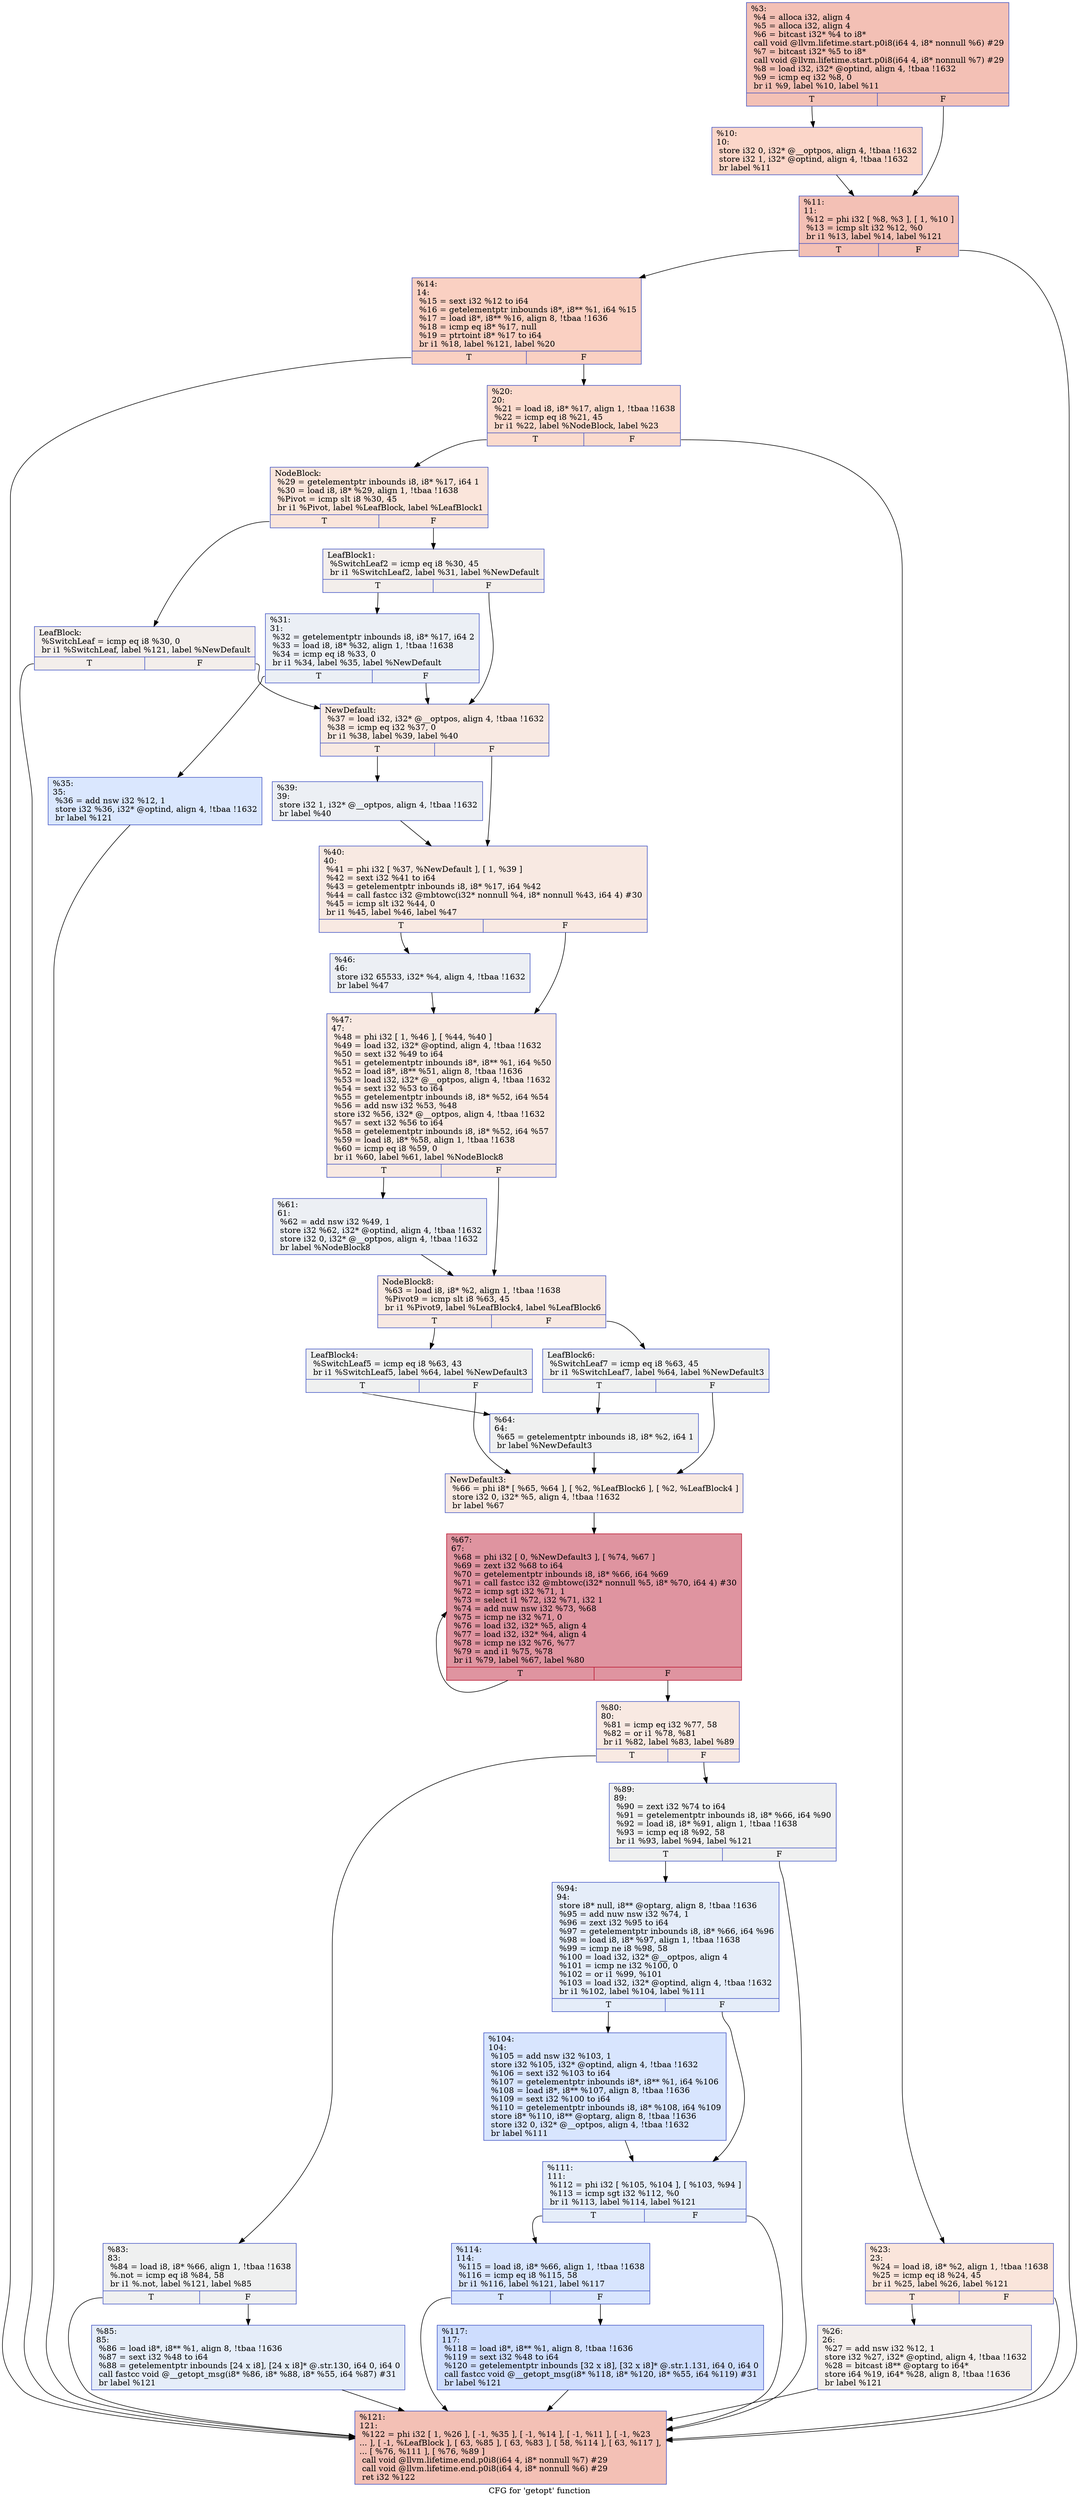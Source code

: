 digraph "CFG for 'getopt' function" {
	label="CFG for 'getopt' function";

	Node0x18df6d0 [shape=record,color="#3d50c3ff", style=filled, fillcolor="#e5705870",label="{%3:\l  %4 = alloca i32, align 4\l  %5 = alloca i32, align 4\l  %6 = bitcast i32* %4 to i8*\l  call void @llvm.lifetime.start.p0i8(i64 4, i8* nonnull %6) #29\l  %7 = bitcast i32* %5 to i8*\l  call void @llvm.lifetime.start.p0i8(i64 4, i8* nonnull %7) #29\l  %8 = load i32, i32* @optind, align 4, !tbaa !1632\l  %9 = icmp eq i32 %8, 0\l  br i1 %9, label %10, label %11\l|{<s0>T|<s1>F}}"];
	Node0x18df6d0:s0 -> Node0x18e0f10;
	Node0x18df6d0:s1 -> Node0x18e1100;
	Node0x18e0f10 [shape=record,color="#3d50c3ff", style=filled, fillcolor="#f6a38570",label="{%10:\l10:                                               \l  store i32 0, i32* @__optpos, align 4, !tbaa !1632\l  store i32 1, i32* @optind, align 4, !tbaa !1632\l  br label %11\l}"];
	Node0x18e0f10 -> Node0x18e1100;
	Node0x18e1100 [shape=record,color="#3d50c3ff", style=filled, fillcolor="#e5705870",label="{%11:\l11:                                               \l  %12 = phi i32 [ %8, %3 ], [ 1, %10 ]\l  %13 = icmp slt i32 %12, %0\l  br i1 %13, label %14, label %121\l|{<s0>T|<s1>F}}"];
	Node0x18e1100:s0 -> Node0x18e1150;
	Node0x18e1100:s1 -> Node0x18e1ab0;
	Node0x18e1150 [shape=record,color="#3d50c3ff", style=filled, fillcolor="#f3947570",label="{%14:\l14:                                               \l  %15 = sext i32 %12 to i64\l  %16 = getelementptr inbounds i8*, i8** %1, i64 %15\l  %17 = load i8*, i8** %16, align 8, !tbaa !1636\l  %18 = icmp eq i8* %17, null\l  %19 = ptrtoint i8* %17 to i64\l  br i1 %18, label %121, label %20\l|{<s0>T|<s1>F}}"];
	Node0x18e1150:s0 -> Node0x18e1ab0;
	Node0x18e1150:s1 -> Node0x18e11a0;
	Node0x18e11a0 [shape=record,color="#3d50c3ff", style=filled, fillcolor="#f7ac8e70",label="{%20:\l20:                                               \l  %21 = load i8, i8* %17, align 1, !tbaa !1638\l  %22 = icmp eq i8 %21, 45\l  br i1 %22, label %NodeBlock, label %23\l|{<s0>T|<s1>F}}"];
	Node0x18e11a0:s0 -> Node0x18e1290;
	Node0x18e11a0:s1 -> Node0x18e11f0;
	Node0x18e11f0 [shape=record,color="#3d50c3ff", style=filled, fillcolor="#f4c5ad70",label="{%23:\l23:                                               \l  %24 = load i8, i8* %2, align 1, !tbaa !1638\l  %25 = icmp eq i8 %24, 45\l  br i1 %25, label %26, label %121\l|{<s0>T|<s1>F}}"];
	Node0x18e11f0:s0 -> Node0x18e1240;
	Node0x18e11f0:s1 -> Node0x18e1ab0;
	Node0x18e1240 [shape=record,color="#3d50c3ff", style=filled, fillcolor="#e5d8d170",label="{%26:\l26:                                               \l  %27 = add nsw i32 %12, 1\l  store i32 %27, i32* @optind, align 4, !tbaa !1632\l  %28 = bitcast i8** @optarg to i64*\l  store i64 %19, i64* %28, align 8, !tbaa !1636\l  br label %121\l}"];
	Node0x18e1240 -> Node0x18e1ab0;
	Node0x18e1290 [shape=record,color="#3d50c3ff", style=filled, fillcolor="#f4c5ad70",label="{NodeBlock:                                        \l  %29 = getelementptr inbounds i8, i8* %17, i64 1\l  %30 = load i8, i8* %29, align 1, !tbaa !1638\l  %Pivot = icmp slt i8 %30, 45\l  br i1 %Pivot, label %LeafBlock, label %LeafBlock1\l|{<s0>T|<s1>F}}"];
	Node0x18e1290:s0 -> Node0x18e1330;
	Node0x18e1290:s1 -> Node0x18e12e0;
	Node0x18e12e0 [shape=record,color="#3d50c3ff", style=filled, fillcolor="#e5d8d170",label="{LeafBlock1:                                       \l  %SwitchLeaf2 = icmp eq i8 %30, 45\l  br i1 %SwitchLeaf2, label %31, label %NewDefault\l|{<s0>T|<s1>F}}"];
	Node0x18e12e0:s0 -> Node0x18e1380;
	Node0x18e12e0:s1 -> Node0x18e1420;
	Node0x18e1330 [shape=record,color="#3d50c3ff", style=filled, fillcolor="#e5d8d170",label="{LeafBlock:                                        \l  %SwitchLeaf = icmp eq i8 %30, 0\l  br i1 %SwitchLeaf, label %121, label %NewDefault\l|{<s0>T|<s1>F}}"];
	Node0x18e1330:s0 -> Node0x18e1ab0;
	Node0x18e1330:s1 -> Node0x18e1420;
	Node0x18e1380 [shape=record,color="#3d50c3ff", style=filled, fillcolor="#d1dae970",label="{%31:\l31:                                               \l  %32 = getelementptr inbounds i8, i8* %17, i64 2\l  %33 = load i8, i8* %32, align 1, !tbaa !1638\l  %34 = icmp eq i8 %33, 0\l  br i1 %34, label %35, label %NewDefault\l|{<s0>T|<s1>F}}"];
	Node0x18e1380:s0 -> Node0x18e13d0;
	Node0x18e1380:s1 -> Node0x18e1420;
	Node0x18e13d0 [shape=record,color="#3d50c3ff", style=filled, fillcolor="#abc8fd70",label="{%35:\l35:                                               \l  %36 = add nsw i32 %12, 1\l  store i32 %36, i32* @optind, align 4, !tbaa !1632\l  br label %121\l}"];
	Node0x18e13d0 -> Node0x18e1ab0;
	Node0x18e1420 [shape=record,color="#3d50c3ff", style=filled, fillcolor="#efcebd70",label="{NewDefault:                                       \l  %37 = load i32, i32* @__optpos, align 4, !tbaa !1632\l  %38 = icmp eq i32 %37, 0\l  br i1 %38, label %39, label %40\l|{<s0>T|<s1>F}}"];
	Node0x18e1420:s0 -> Node0x18e1470;
	Node0x18e1420:s1 -> Node0x18e14c0;
	Node0x18e1470 [shape=record,color="#3d50c3ff", style=filled, fillcolor="#d4dbe670",label="{%39:\l39:                                               \l  store i32 1, i32* @__optpos, align 4, !tbaa !1632\l  br label %40\l}"];
	Node0x18e1470 -> Node0x18e14c0;
	Node0x18e14c0 [shape=record,color="#3d50c3ff", style=filled, fillcolor="#efcebd70",label="{%40:\l40:                                               \l  %41 = phi i32 [ %37, %NewDefault ], [ 1, %39 ]\l  %42 = sext i32 %41 to i64\l  %43 = getelementptr inbounds i8, i8* %17, i64 %42\l  %44 = call fastcc i32 @mbtowc(i32* nonnull %4, i8* nonnull %43, i64 4) #30\l  %45 = icmp slt i32 %44, 0\l  br i1 %45, label %46, label %47\l|{<s0>T|<s1>F}}"];
	Node0x18e14c0:s0 -> Node0x18e1510;
	Node0x18e14c0:s1 -> Node0x18e1560;
	Node0x18e1510 [shape=record,color="#3d50c3ff", style=filled, fillcolor="#d4dbe670",label="{%46:\l46:                                               \l  store i32 65533, i32* %4, align 4, !tbaa !1632\l  br label %47\l}"];
	Node0x18e1510 -> Node0x18e1560;
	Node0x18e1560 [shape=record,color="#3d50c3ff", style=filled, fillcolor="#efcebd70",label="{%47:\l47:                                               \l  %48 = phi i32 [ 1, %46 ], [ %44, %40 ]\l  %49 = load i32, i32* @optind, align 4, !tbaa !1632\l  %50 = sext i32 %49 to i64\l  %51 = getelementptr inbounds i8*, i8** %1, i64 %50\l  %52 = load i8*, i8** %51, align 8, !tbaa !1636\l  %53 = load i32, i32* @__optpos, align 4, !tbaa !1632\l  %54 = sext i32 %53 to i64\l  %55 = getelementptr inbounds i8, i8* %52, i64 %54\l  %56 = add nsw i32 %53, %48\l  store i32 %56, i32* @__optpos, align 4, !tbaa !1632\l  %57 = sext i32 %56 to i64\l  %58 = getelementptr inbounds i8, i8* %52, i64 %57\l  %59 = load i8, i8* %58, align 1, !tbaa !1638\l  %60 = icmp eq i8 %59, 0\l  br i1 %60, label %61, label %NodeBlock8\l|{<s0>T|<s1>F}}"];
	Node0x18e1560:s0 -> Node0x18e15b0;
	Node0x18e1560:s1 -> Node0x18e1600;
	Node0x18e15b0 [shape=record,color="#3d50c3ff", style=filled, fillcolor="#d4dbe670",label="{%61:\l61:                                               \l  %62 = add nsw i32 %49, 1\l  store i32 %62, i32* @optind, align 4, !tbaa !1632\l  store i32 0, i32* @__optpos, align 4, !tbaa !1632\l  br label %NodeBlock8\l}"];
	Node0x18e15b0 -> Node0x18e1600;
	Node0x18e1600 [shape=record,color="#3d50c3ff", style=filled, fillcolor="#efcebd70",label="{NodeBlock8:                                       \l  %63 = load i8, i8* %2, align 1, !tbaa !1638\l  %Pivot9 = icmp slt i8 %63, 45\l  br i1 %Pivot9, label %LeafBlock4, label %LeafBlock6\l|{<s0>T|<s1>F}}"];
	Node0x18e1600:s0 -> Node0x18e16a0;
	Node0x18e1600:s1 -> Node0x18e1650;
	Node0x18e1650 [shape=record,color="#3d50c3ff", style=filled, fillcolor="#dbdcde70",label="{LeafBlock6:                                       \l  %SwitchLeaf7 = icmp eq i8 %63, 45\l  br i1 %SwitchLeaf7, label %64, label %NewDefault3\l|{<s0>T|<s1>F}}"];
	Node0x18e1650:s0 -> Node0x18e16f0;
	Node0x18e1650:s1 -> Node0x18e1740;
	Node0x18e16a0 [shape=record,color="#3d50c3ff", style=filled, fillcolor="#dbdcde70",label="{LeafBlock4:                                       \l  %SwitchLeaf5 = icmp eq i8 %63, 43\l  br i1 %SwitchLeaf5, label %64, label %NewDefault3\l|{<s0>T|<s1>F}}"];
	Node0x18e16a0:s0 -> Node0x18e16f0;
	Node0x18e16a0:s1 -> Node0x18e1740;
	Node0x18e16f0 [shape=record,color="#3d50c3ff", style=filled, fillcolor="#dbdcde70",label="{%64:\l64:                                               \l  %65 = getelementptr inbounds i8, i8* %2, i64 1\l  br label %NewDefault3\l}"];
	Node0x18e16f0 -> Node0x18e1740;
	Node0x18e1740 [shape=record,color="#3d50c3ff", style=filled, fillcolor="#efcebd70",label="{NewDefault3:                                      \l  %66 = phi i8* [ %65, %64 ], [ %2, %LeafBlock6 ], [ %2, %LeafBlock4 ]\l  store i32 0, i32* %5, align 4, !tbaa !1632\l  br label %67\l}"];
	Node0x18e1740 -> Node0x18e1790;
	Node0x18e1790 [shape=record,color="#b70d28ff", style=filled, fillcolor="#b70d2870",label="{%67:\l67:                                               \l  %68 = phi i32 [ 0, %NewDefault3 ], [ %74, %67 ]\l  %69 = zext i32 %68 to i64\l  %70 = getelementptr inbounds i8, i8* %66, i64 %69\l  %71 = call fastcc i32 @mbtowc(i32* nonnull %5, i8* %70, i64 4) #30\l  %72 = icmp sgt i32 %71, 1\l  %73 = select i1 %72, i32 %71, i32 1\l  %74 = add nuw nsw i32 %73, %68\l  %75 = icmp ne i32 %71, 0\l  %76 = load i32, i32* %5, align 4\l  %77 = load i32, i32* %4, align 4\l  %78 = icmp ne i32 %76, %77\l  %79 = and i1 %75, %78\l  br i1 %79, label %67, label %80\l|{<s0>T|<s1>F}}"];
	Node0x18e1790:s0 -> Node0x18e1790;
	Node0x18e1790:s1 -> Node0x18e17e0;
	Node0x18e17e0 [shape=record,color="#3d50c3ff", style=filled, fillcolor="#efcebd70",label="{%80:\l80:                                               \l  %81 = icmp eq i32 %77, 58\l  %82 = or i1 %78, %81\l  br i1 %82, label %83, label %89\l|{<s0>T|<s1>F}}"];
	Node0x18e17e0:s0 -> Node0x18e1830;
	Node0x18e17e0:s1 -> Node0x18e18d0;
	Node0x18e1830 [shape=record,color="#3d50c3ff", style=filled, fillcolor="#dbdcde70",label="{%83:\l83:                                               \l  %84 = load i8, i8* %66, align 1, !tbaa !1638\l  %.not = icmp eq i8 %84, 58\l  br i1 %.not, label %121, label %85\l|{<s0>T|<s1>F}}"];
	Node0x18e1830:s0 -> Node0x18e1ab0;
	Node0x18e1830:s1 -> Node0x18e1880;
	Node0x18e1880 [shape=record,color="#3d50c3ff", style=filled, fillcolor="#c5d6f270",label="{%85:\l85:                                               \l  %86 = load i8*, i8** %1, align 8, !tbaa !1636\l  %87 = sext i32 %48 to i64\l  %88 = getelementptr inbounds [24 x i8], [24 x i8]* @.str.130, i64 0, i64 0\l  call fastcc void @__getopt_msg(i8* %86, i8* %88, i8* %55, i64 %87) #31\l  br label %121\l}"];
	Node0x18e1880 -> Node0x18e1ab0;
	Node0x18e18d0 [shape=record,color="#3d50c3ff", style=filled, fillcolor="#dbdcde70",label="{%89:\l89:                                               \l  %90 = zext i32 %74 to i64\l  %91 = getelementptr inbounds i8, i8* %66, i64 %90\l  %92 = load i8, i8* %91, align 1, !tbaa !1638\l  %93 = icmp eq i8 %92, 58\l  br i1 %93, label %94, label %121\l|{<s0>T|<s1>F}}"];
	Node0x18e18d0:s0 -> Node0x18e1920;
	Node0x18e18d0:s1 -> Node0x18e1ab0;
	Node0x18e1920 [shape=record,color="#3d50c3ff", style=filled, fillcolor="#c5d6f270",label="{%94:\l94:                                               \l  store i8* null, i8** @optarg, align 8, !tbaa !1636\l  %95 = add nuw nsw i32 %74, 1\l  %96 = zext i32 %95 to i64\l  %97 = getelementptr inbounds i8, i8* %66, i64 %96\l  %98 = load i8, i8* %97, align 1, !tbaa !1638\l  %99 = icmp ne i8 %98, 58\l  %100 = load i32, i32* @__optpos, align 4\l  %101 = icmp ne i32 %100, 0\l  %102 = or i1 %99, %101\l  %103 = load i32, i32* @optind, align 4, !tbaa !1632\l  br i1 %102, label %104, label %111\l|{<s0>T|<s1>F}}"];
	Node0x18e1920:s0 -> Node0x18e1970;
	Node0x18e1920:s1 -> Node0x18e19c0;
	Node0x18e1970 [shape=record,color="#3d50c3ff", style=filled, fillcolor="#a7c5fe70",label="{%104:\l104:                                              \l  %105 = add nsw i32 %103, 1\l  store i32 %105, i32* @optind, align 4, !tbaa !1632\l  %106 = sext i32 %103 to i64\l  %107 = getelementptr inbounds i8*, i8** %1, i64 %106\l  %108 = load i8*, i8** %107, align 8, !tbaa !1636\l  %109 = sext i32 %100 to i64\l  %110 = getelementptr inbounds i8, i8* %108, i64 %109\l  store i8* %110, i8** @optarg, align 8, !tbaa !1636\l  store i32 0, i32* @__optpos, align 4, !tbaa !1632\l  br label %111\l}"];
	Node0x18e1970 -> Node0x18e19c0;
	Node0x18e19c0 [shape=record,color="#3d50c3ff", style=filled, fillcolor="#c5d6f270",label="{%111:\l111:                                              \l  %112 = phi i32 [ %105, %104 ], [ %103, %94 ]\l  %113 = icmp sgt i32 %112, %0\l  br i1 %113, label %114, label %121\l|{<s0>T|<s1>F}}"];
	Node0x18e19c0:s0 -> Node0x18e1a10;
	Node0x18e19c0:s1 -> Node0x18e1ab0;
	Node0x18e1a10 [shape=record,color="#3d50c3ff", style=filled, fillcolor="#a7c5fe70",label="{%114:\l114:                                              \l  %115 = load i8, i8* %66, align 1, !tbaa !1638\l  %116 = icmp eq i8 %115, 58\l  br i1 %116, label %121, label %117\l|{<s0>T|<s1>F}}"];
	Node0x18e1a10:s0 -> Node0x18e1ab0;
	Node0x18e1a10:s1 -> Node0x18e1a60;
	Node0x18e1a60 [shape=record,color="#3d50c3ff", style=filled, fillcolor="#8fb1fe70",label="{%117:\l117:                                              \l  %118 = load i8*, i8** %1, align 8, !tbaa !1636\l  %119 = sext i32 %48 to i64\l  %120 = getelementptr inbounds [32 x i8], [32 x i8]* @.str.1.131, i64 0, i64 0\l  call fastcc void @__getopt_msg(i8* %118, i8* %120, i8* %55, i64 %119) #31\l  br label %121\l}"];
	Node0x18e1a60 -> Node0x18e1ab0;
	Node0x18e1ab0 [shape=record,color="#3d50c3ff", style=filled, fillcolor="#e5705870",label="{%121:\l121:                                              \l  %122 = phi i32 [ 1, %26 ], [ -1, %35 ], [ -1, %14 ], [ -1, %11 ], [ -1, %23\l... ], [ -1, %LeafBlock ], [ 63, %85 ], [ 63, %83 ], [ 58, %114 ], [ 63, %117 ],\l... [ %76, %111 ], [ %76, %89 ]\l  call void @llvm.lifetime.end.p0i8(i64 4, i8* nonnull %7) #29\l  call void @llvm.lifetime.end.p0i8(i64 4, i8* nonnull %6) #29\l  ret i32 %122\l}"];
}
